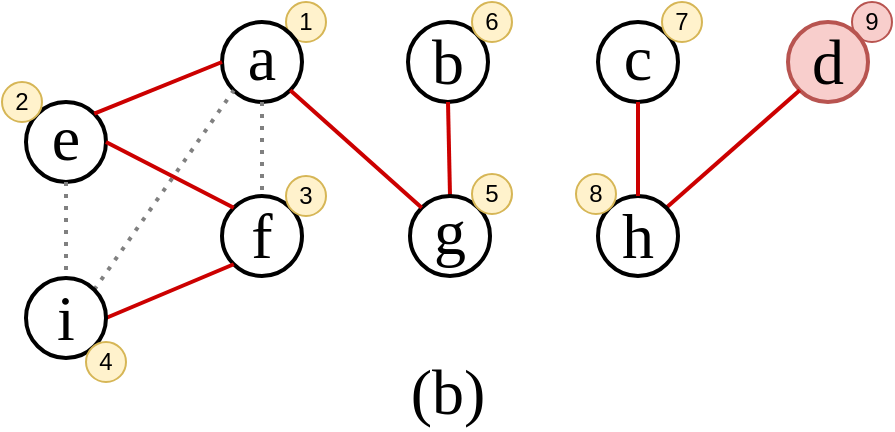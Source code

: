 <mxfile version="20.3.0" type="device"><diagram id="Kx9RLVFGo41pSHv8BL_H" name="Page-1"><mxGraphModel dx="700" dy="900" grid="1" gridSize="10" guides="1" tooltips="1" connect="1" arrows="1" fold="1" page="1" pageScale="1" pageWidth="850" pageHeight="1100" math="0" shadow="0"><root><mxCell id="0"/><mxCell id="1" parent="0"/><mxCell id="qUb60jhbyAS9DS-Hs8rL-19" value="" style="group" parent="1" vertex="1" connectable="0"><mxGeometry x="40" y="40" width="445" height="210" as="geometry"/></mxCell><mxCell id="qUb60jhbyAS9DS-Hs8rL-1" value="1" style="ellipse;whiteSpace=wrap;html=1;aspect=fixed;fillColor=#fff2cc;strokeColor=#d6b656;container=0;" parent="qUb60jhbyAS9DS-Hs8rL-19" vertex="1"><mxGeometry x="142" width="20" height="20" as="geometry"/></mxCell><mxCell id="qUb60jhbyAS9DS-Hs8rL-18" value="9" style="ellipse;whiteSpace=wrap;html=1;aspect=fixed;fillColor=#f8cecc;strokeColor=#b85450;container=0;" parent="qUb60jhbyAS9DS-Hs8rL-19" vertex="1"><mxGeometry x="425" width="20" height="20" as="geometry"/></mxCell><mxCell id="eeXSzk9cP0k9EHP_tW10-11" value="a" style="ellipse;whiteSpace=wrap;html=1;aspect=fixed;strokeWidth=2;fontFamily=Times New Roman;fontSize=32;spacingTop=-5;container=0;" parent="qUb60jhbyAS9DS-Hs8rL-19" vertex="1"><mxGeometry x="110" y="10" width="40" height="40" as="geometry"/></mxCell><mxCell id="eeXSzk9cP0k9EHP_tW10-12" value="b" style="ellipse;whiteSpace=wrap;html=1;aspect=fixed;strokeWidth=2;fontFamily=Times New Roman;fontSize=32;container=0;" parent="qUb60jhbyAS9DS-Hs8rL-19" vertex="1"><mxGeometry x="203" y="10" width="40" height="40" as="geometry"/></mxCell><mxCell id="eeXSzk9cP0k9EHP_tW10-13" value="c" style="ellipse;whiteSpace=wrap;html=1;aspect=fixed;strokeWidth=2;fontFamily=Times New Roman;fontSize=32;spacingTop=-5;container=0;" parent="qUb60jhbyAS9DS-Hs8rL-19" vertex="1"><mxGeometry x="298" y="10" width="40" height="40" as="geometry"/></mxCell><mxCell id="eeXSzk9cP0k9EHP_tW10-14" value="d" style="ellipse;whiteSpace=wrap;html=1;aspect=fixed;strokeWidth=2;fontFamily=Times New Roman;fontSize=32;container=0;fillColor=#f8cecc;strokeColor=#b85450;" parent="qUb60jhbyAS9DS-Hs8rL-19" vertex="1"><mxGeometry x="393" y="10" width="40" height="40" as="geometry"/></mxCell><mxCell id="eeXSzk9cP0k9EHP_tW10-15" value="e" style="ellipse;whiteSpace=wrap;html=1;aspect=fixed;strokeWidth=2;fontFamily=Times New Roman;fontSize=32;spacingTop=-5;container=0;" parent="qUb60jhbyAS9DS-Hs8rL-19" vertex="1"><mxGeometry x="12" y="50" width="40" height="40" as="geometry"/></mxCell><mxCell id="eeXSzk9cP0k9EHP_tW10-25" style="edgeStyle=none;rounded=0;orthogonalLoop=1;jettySize=auto;html=1;exitX=0;exitY=0.5;exitDx=0;exitDy=0;entryX=1;entryY=0;entryDx=0;entryDy=0;strokeWidth=2;fontFamily=Times New Roman;fontSize=32;endArrow=none;endFill=0;strokeColor=#CC0000;" parent="qUb60jhbyAS9DS-Hs8rL-19" source="eeXSzk9cP0k9EHP_tW10-11" target="eeXSzk9cP0k9EHP_tW10-15" edge="1"><mxGeometry relative="1" as="geometry"/></mxCell><mxCell id="eeXSzk9cP0k9EHP_tW10-16" value="f" style="ellipse;whiteSpace=wrap;html=1;aspect=fixed;strokeWidth=2;fontFamily=Times New Roman;fontSize=32;container=0;" parent="qUb60jhbyAS9DS-Hs8rL-19" vertex="1"><mxGeometry x="110" y="97" width="40" height="40" as="geometry"/></mxCell><mxCell id="eeXSzk9cP0k9EHP_tW10-26" style="edgeStyle=none;rounded=0;orthogonalLoop=1;jettySize=auto;html=1;exitX=0.5;exitY=1;exitDx=0;exitDy=0;entryX=0.5;entryY=0;entryDx=0;entryDy=0;strokeWidth=2;fontFamily=Times New Roman;fontSize=32;endArrow=none;endFill=0;dashed=1;dashPattern=1 2;strokeColor=#808080;" parent="qUb60jhbyAS9DS-Hs8rL-19" source="eeXSzk9cP0k9EHP_tW10-11" target="eeXSzk9cP0k9EHP_tW10-16" edge="1"><mxGeometry relative="1" as="geometry"/></mxCell><mxCell id="eeXSzk9cP0k9EHP_tW10-20" style="rounded=0;orthogonalLoop=1;jettySize=auto;html=1;exitX=1;exitY=0.5;exitDx=0;exitDy=0;entryX=0;entryY=0;entryDx=0;entryDy=0;fontFamily=Times New Roman;fontSize=32;strokeWidth=2;endArrow=none;endFill=0;strokeColor=#CC0000;" parent="qUb60jhbyAS9DS-Hs8rL-19" source="eeXSzk9cP0k9EHP_tW10-15" target="eeXSzk9cP0k9EHP_tW10-16" edge="1"><mxGeometry relative="1" as="geometry"/></mxCell><mxCell id="eeXSzk9cP0k9EHP_tW10-28" style="edgeStyle=none;rounded=0;orthogonalLoop=1;jettySize=auto;html=1;exitX=0.5;exitY=0;exitDx=0;exitDy=0;entryX=0.5;entryY=1;entryDx=0;entryDy=0;strokeWidth=2;fontFamily=Times New Roman;fontSize=32;endArrow=none;endFill=0;strokeColor=#CC0000;" parent="qUb60jhbyAS9DS-Hs8rL-19" source="eeXSzk9cP0k9EHP_tW10-17" target="eeXSzk9cP0k9EHP_tW10-12" edge="1"><mxGeometry relative="1" as="geometry"/></mxCell><mxCell id="eeXSzk9cP0k9EHP_tW10-17" value="g" style="ellipse;whiteSpace=wrap;html=1;aspect=fixed;strokeWidth=2;fontFamily=Times New Roman;fontSize=32;spacingTop=-5;container=0;" parent="qUb60jhbyAS9DS-Hs8rL-19" vertex="1"><mxGeometry x="204" y="97" width="40" height="40" as="geometry"/></mxCell><mxCell id="eeXSzk9cP0k9EHP_tW10-27" style="edgeStyle=none;rounded=0;orthogonalLoop=1;jettySize=auto;html=1;exitX=1;exitY=1;exitDx=0;exitDy=0;entryX=0;entryY=0;entryDx=0;entryDy=0;strokeWidth=2;fontFamily=Times New Roman;fontSize=32;endArrow=none;endFill=0;strokeColor=#CC0000;" parent="qUb60jhbyAS9DS-Hs8rL-19" source="eeXSzk9cP0k9EHP_tW10-11" target="eeXSzk9cP0k9EHP_tW10-17" edge="1"><mxGeometry relative="1" as="geometry"/></mxCell><mxCell id="eeXSzk9cP0k9EHP_tW10-30" style="edgeStyle=none;rounded=0;orthogonalLoop=1;jettySize=auto;html=1;exitX=1;exitY=0;exitDx=0;exitDy=0;entryX=0;entryY=1;entryDx=0;entryDy=0;strokeWidth=2;fontFamily=Times New Roman;fontSize=32;endArrow=none;endFill=0;strokeColor=#CC0000;" parent="qUb60jhbyAS9DS-Hs8rL-19" source="eeXSzk9cP0k9EHP_tW10-18" target="eeXSzk9cP0k9EHP_tW10-14" edge="1"><mxGeometry relative="1" as="geometry"/></mxCell><mxCell id="eeXSzk9cP0k9EHP_tW10-18" value="h" style="ellipse;whiteSpace=wrap;html=1;aspect=fixed;strokeWidth=2;fontFamily=Times New Roman;fontSize=32;container=0;" parent="qUb60jhbyAS9DS-Hs8rL-19" vertex="1"><mxGeometry x="298" y="97" width="40" height="40" as="geometry"/></mxCell><mxCell id="eeXSzk9cP0k9EHP_tW10-29" style="edgeStyle=none;rounded=0;orthogonalLoop=1;jettySize=auto;html=1;exitX=0.5;exitY=1;exitDx=0;exitDy=0;entryX=0.5;entryY=0;entryDx=0;entryDy=0;strokeWidth=2;fontFamily=Times New Roman;fontSize=32;endArrow=none;endFill=0;strokeColor=#CC0000;" parent="qUb60jhbyAS9DS-Hs8rL-19" source="eeXSzk9cP0k9EHP_tW10-13" target="eeXSzk9cP0k9EHP_tW10-18" edge="1"><mxGeometry relative="1" as="geometry"/></mxCell><mxCell id="eeXSzk9cP0k9EHP_tW10-23" style="edgeStyle=none;rounded=0;orthogonalLoop=1;jettySize=auto;html=1;exitX=1;exitY=0.5;exitDx=0;exitDy=0;entryX=0;entryY=1;entryDx=0;entryDy=0;strokeWidth=2;fontFamily=Times New Roman;fontSize=32;endArrow=none;endFill=0;strokeColor=#CC0000;" parent="qUb60jhbyAS9DS-Hs8rL-19" source="eeXSzk9cP0k9EHP_tW10-19" target="eeXSzk9cP0k9EHP_tW10-16" edge="1"><mxGeometry relative="1" as="geometry"/></mxCell><mxCell id="eeXSzk9cP0k9EHP_tW10-24" style="edgeStyle=none;rounded=0;orthogonalLoop=1;jettySize=auto;html=1;exitX=1;exitY=0;exitDx=0;exitDy=0;entryX=0;entryY=1;entryDx=0;entryDy=0;strokeWidth=2;fontFamily=Times New Roman;fontSize=32;endArrow=none;endFill=0;dashed=1;dashPattern=1 2;strokeColor=#808080;" parent="qUb60jhbyAS9DS-Hs8rL-19" source="eeXSzk9cP0k9EHP_tW10-19" target="eeXSzk9cP0k9EHP_tW10-11" edge="1"><mxGeometry relative="1" as="geometry"/></mxCell><mxCell id="eeXSzk9cP0k9EHP_tW10-19" value="i" style="ellipse;whiteSpace=wrap;html=1;aspect=fixed;strokeWidth=2;fontFamily=Times New Roman;fontSize=32;container=0;" parent="qUb60jhbyAS9DS-Hs8rL-19" vertex="1"><mxGeometry x="12" y="138" width="40" height="40" as="geometry"/></mxCell><mxCell id="eeXSzk9cP0k9EHP_tW10-22" style="edgeStyle=none;rounded=0;orthogonalLoop=1;jettySize=auto;html=1;exitX=0.5;exitY=1;exitDx=0;exitDy=0;entryX=0.5;entryY=0;entryDx=0;entryDy=0;strokeWidth=2;fontFamily=Times New Roman;fontSize=32;endArrow=none;endFill=0;dashed=1;dashPattern=1 2;strokeColor=#808080;" parent="qUb60jhbyAS9DS-Hs8rL-19" source="eeXSzk9cP0k9EHP_tW10-15" target="eeXSzk9cP0k9EHP_tW10-19" edge="1"><mxGeometry relative="1" as="geometry"/></mxCell><mxCell id="eeXSzk9cP0k9EHP_tW10-21" style="edgeStyle=none;rounded=0;orthogonalLoop=1;jettySize=auto;html=1;exitX=1;exitY=1;exitDx=0;exitDy=0;strokeWidth=2;fontFamily=Times New Roman;fontSize=32;endArrow=none;endFill=0;" parent="qUb60jhbyAS9DS-Hs8rL-19" source="eeXSzk9cP0k9EHP_tW10-15" target="eeXSzk9cP0k9EHP_tW10-15" edge="1"><mxGeometry relative="1" as="geometry"/></mxCell><mxCell id="eeXSzk9cP0k9EHP_tW10-31" value="(b)" style="text;html=1;strokeColor=none;fillColor=none;align=center;verticalAlign=middle;whiteSpace=wrap;rounded=0;strokeWidth=2;fontFamily=Times New Roman;fontSize=32;container=0;" parent="qUb60jhbyAS9DS-Hs8rL-19" vertex="1"><mxGeometry x="13" y="180" width="420" height="30" as="geometry"/></mxCell><mxCell id="qUb60jhbyAS9DS-Hs8rL-11" value="2" style="ellipse;whiteSpace=wrap;html=1;aspect=fixed;fillColor=#fff2cc;strokeColor=#d6b656;container=0;" parent="qUb60jhbyAS9DS-Hs8rL-19" vertex="1"><mxGeometry y="40" width="20" height="20" as="geometry"/></mxCell><mxCell id="qUb60jhbyAS9DS-Hs8rL-12" value="3" style="ellipse;whiteSpace=wrap;html=1;aspect=fixed;fillColor=#fff2cc;strokeColor=#d6b656;container=0;" parent="qUb60jhbyAS9DS-Hs8rL-19" vertex="1"><mxGeometry x="142" y="87" width="20" height="20" as="geometry"/></mxCell><mxCell id="qUb60jhbyAS9DS-Hs8rL-13" value="4" style="ellipse;whiteSpace=wrap;html=1;aspect=fixed;fillColor=#fff2cc;strokeColor=#d6b656;container=0;" parent="qUb60jhbyAS9DS-Hs8rL-19" vertex="1"><mxGeometry x="42" y="170" width="20" height="20" as="geometry"/></mxCell><mxCell id="qUb60jhbyAS9DS-Hs8rL-14" value="6" style="ellipse;whiteSpace=wrap;html=1;aspect=fixed;fillColor=#fff2cc;strokeColor=#d6b656;container=0;" parent="qUb60jhbyAS9DS-Hs8rL-19" vertex="1"><mxGeometry x="235" width="20" height="20" as="geometry"/></mxCell><mxCell id="qUb60jhbyAS9DS-Hs8rL-15" value="5" style="ellipse;whiteSpace=wrap;html=1;aspect=fixed;fillColor=#fff2cc;strokeColor=#d6b656;container=0;" parent="qUb60jhbyAS9DS-Hs8rL-19" vertex="1"><mxGeometry x="235" y="86" width="20" height="20" as="geometry"/></mxCell><mxCell id="qUb60jhbyAS9DS-Hs8rL-16" value="7" style="ellipse;whiteSpace=wrap;html=1;aspect=fixed;fillColor=#fff2cc;strokeColor=#d6b656;container=0;" parent="qUb60jhbyAS9DS-Hs8rL-19" vertex="1"><mxGeometry x="330" width="20" height="20" as="geometry"/></mxCell><mxCell id="qUb60jhbyAS9DS-Hs8rL-17" value="8" style="ellipse;whiteSpace=wrap;html=1;aspect=fixed;fillColor=#fff2cc;strokeColor=#d6b656;container=0;" parent="qUb60jhbyAS9DS-Hs8rL-19" vertex="1"><mxGeometry x="287" y="86" width="20" height="20" as="geometry"/></mxCell></root></mxGraphModel></diagram></mxfile>